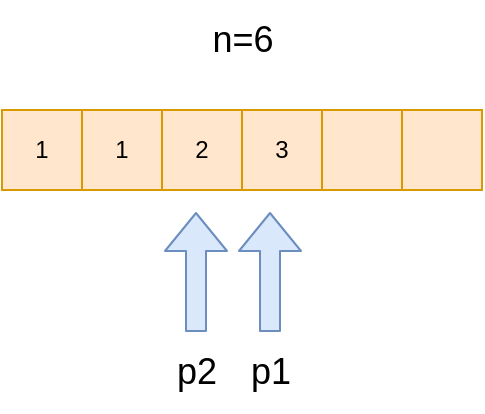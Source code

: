 <mxfile>
    <diagram id="zO7mgKDoscxi0uU8KPVD" name="第 1 页">
        <mxGraphModel dx="503" dy="351" grid="0" gridSize="10" guides="1" tooltips="1" connect="1" arrows="1" fold="1" page="1" pageScale="1" pageWidth="1920" pageHeight="1200" math="0" shadow="0">
            <root>
                <mxCell id="0"/>
                <mxCell id="1" parent="0"/>
                <mxCell id="2" value="1" style="rounded=0;whiteSpace=wrap;html=1;fillColor=#ffe6cc;strokeColor=#d79b00;" parent="1" vertex="1">
                    <mxGeometry x="160" y="80" width="40" height="40" as="geometry"/>
                </mxCell>
                <mxCell id="3" value="1" style="rounded=0;whiteSpace=wrap;html=1;fillColor=#ffe6cc;strokeColor=#d79b00;" parent="1" vertex="1">
                    <mxGeometry x="200" y="80" width="40" height="40" as="geometry"/>
                </mxCell>
                <mxCell id="4" value="2" style="rounded=0;whiteSpace=wrap;html=1;fillColor=#ffe6cc;strokeColor=#d79b00;" parent="1" vertex="1">
                    <mxGeometry x="240" y="80" width="40" height="40" as="geometry"/>
                </mxCell>
                <mxCell id="5" value="3" style="rounded=0;whiteSpace=wrap;html=1;fillColor=#ffe6cc;strokeColor=#d79b00;" parent="1" vertex="1">
                    <mxGeometry x="280" y="80" width="40" height="40" as="geometry"/>
                </mxCell>
                <mxCell id="6" value="" style="rounded=0;whiteSpace=wrap;html=1;fillColor=#ffe6cc;strokeColor=#d79b00;" parent="1" vertex="1">
                    <mxGeometry x="320" y="80" width="40" height="40" as="geometry"/>
                </mxCell>
                <mxCell id="7" value="" style="rounded=0;whiteSpace=wrap;html=1;fillColor=#ffe6cc;strokeColor=#d79b00;" parent="1" vertex="1">
                    <mxGeometry x="360" y="80" width="40" height="40" as="geometry"/>
                </mxCell>
                <mxCell id="8" value="n=6" style="text;html=1;align=center;verticalAlign=middle;resizable=0;points=[];autosize=1;strokeColor=none;fillColor=none;fontSize=18;" parent="1" vertex="1">
                    <mxGeometry x="255" y="25" width="50" height="40" as="geometry"/>
                </mxCell>
                <mxCell id="40" value="" style="group" vertex="1" connectable="0" parent="1">
                    <mxGeometry x="237" y="131" width="40" height="100" as="geometry"/>
                </mxCell>
                <mxCell id="41" value="" style="shape=flexArrow;endArrow=classic;html=1;fontSize=18;fillColor=#dae8fc;strokeColor=#6c8ebf;" edge="1" parent="40">
                    <mxGeometry width="50" height="50" relative="1" as="geometry">
                        <mxPoint x="20" y="60" as="sourcePoint"/>
                        <mxPoint x="20" as="targetPoint"/>
                    </mxGeometry>
                </mxCell>
                <mxCell id="42" value="p2" style="text;html=1;align=center;verticalAlign=middle;resizable=0;points=[];autosize=1;strokeColor=none;fillColor=none;fontSize=18;" vertex="1" parent="40">
                    <mxGeometry y="60" width="40" height="40" as="geometry"/>
                </mxCell>
                <mxCell id="43" value="" style="group" vertex="1" connectable="0" parent="1">
                    <mxGeometry x="274" y="131" width="40" height="100" as="geometry"/>
                </mxCell>
                <mxCell id="44" value="" style="shape=flexArrow;endArrow=classic;html=1;fontSize=18;fillColor=#dae8fc;strokeColor=#6c8ebf;" edge="1" parent="43">
                    <mxGeometry width="50" height="50" relative="1" as="geometry">
                        <mxPoint x="20" y="60" as="sourcePoint"/>
                        <mxPoint x="20" as="targetPoint"/>
                    </mxGeometry>
                </mxCell>
                <mxCell id="45" value="p1" style="text;html=1;align=center;verticalAlign=middle;resizable=0;points=[];autosize=1;strokeColor=none;fillColor=none;fontSize=18;" vertex="1" parent="43">
                    <mxGeometry y="60" width="40" height="40" as="geometry"/>
                </mxCell>
            </root>
        </mxGraphModel>
    </diagram>
</mxfile>